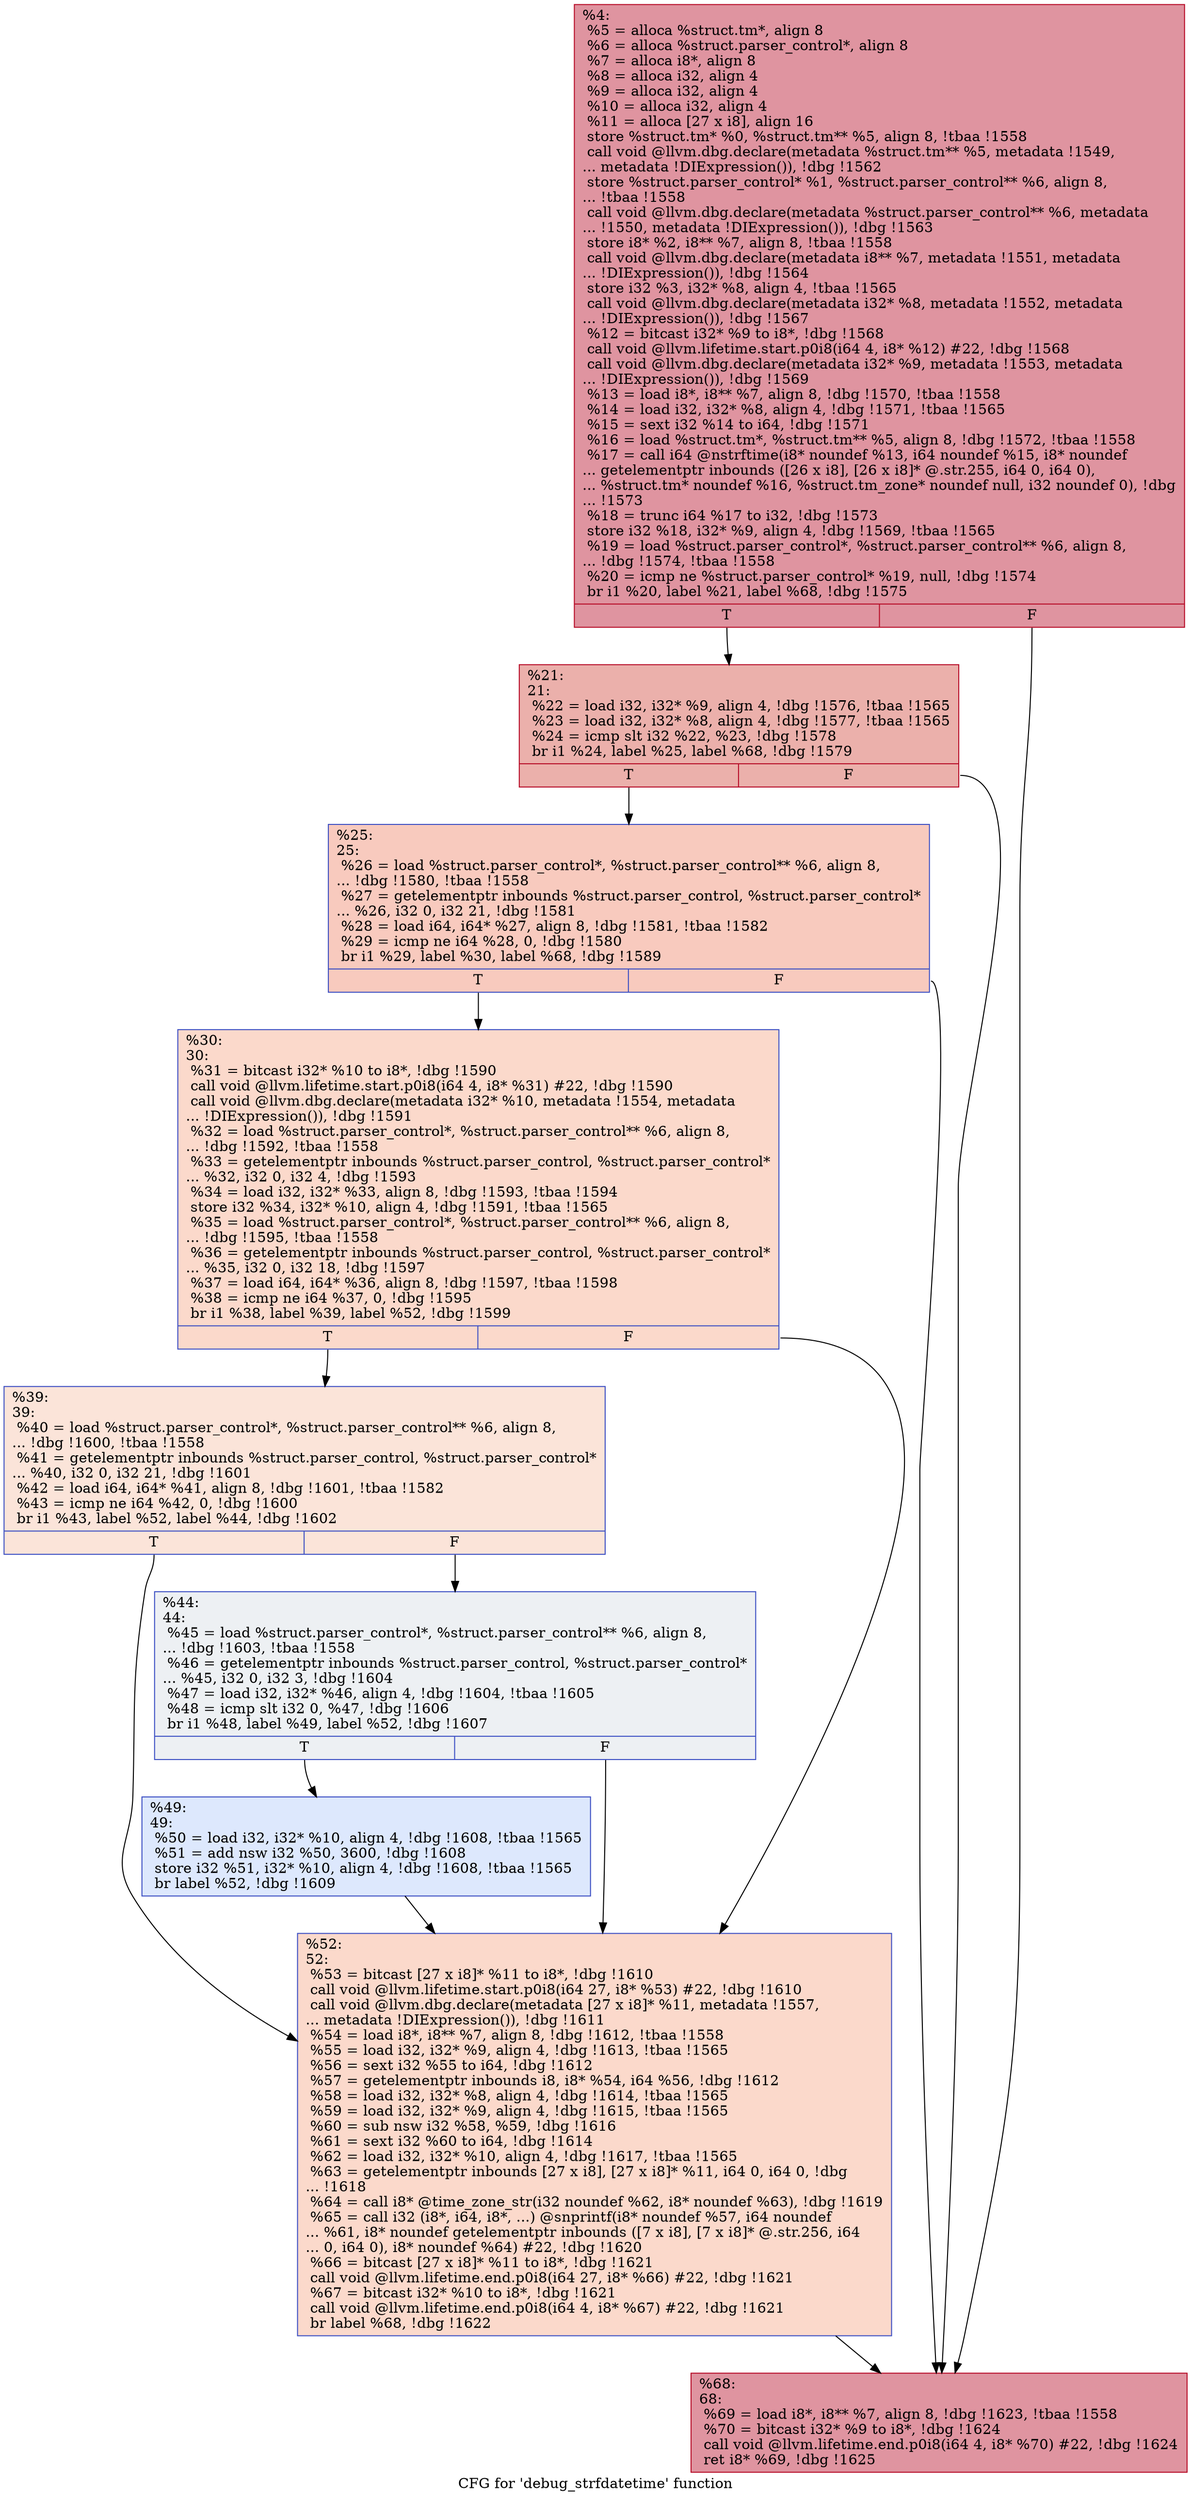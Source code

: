digraph "CFG for 'debug_strfdatetime' function" {
	label="CFG for 'debug_strfdatetime' function";

	Node0xf4f660 [shape=record,color="#b70d28ff", style=filled, fillcolor="#b70d2870",label="{%4:\l  %5 = alloca %struct.tm*, align 8\l  %6 = alloca %struct.parser_control*, align 8\l  %7 = alloca i8*, align 8\l  %8 = alloca i32, align 4\l  %9 = alloca i32, align 4\l  %10 = alloca i32, align 4\l  %11 = alloca [27 x i8], align 16\l  store %struct.tm* %0, %struct.tm** %5, align 8, !tbaa !1558\l  call void @llvm.dbg.declare(metadata %struct.tm** %5, metadata !1549,\l... metadata !DIExpression()), !dbg !1562\l  store %struct.parser_control* %1, %struct.parser_control** %6, align 8,\l... !tbaa !1558\l  call void @llvm.dbg.declare(metadata %struct.parser_control** %6, metadata\l... !1550, metadata !DIExpression()), !dbg !1563\l  store i8* %2, i8** %7, align 8, !tbaa !1558\l  call void @llvm.dbg.declare(metadata i8** %7, metadata !1551, metadata\l... !DIExpression()), !dbg !1564\l  store i32 %3, i32* %8, align 4, !tbaa !1565\l  call void @llvm.dbg.declare(metadata i32* %8, metadata !1552, metadata\l... !DIExpression()), !dbg !1567\l  %12 = bitcast i32* %9 to i8*, !dbg !1568\l  call void @llvm.lifetime.start.p0i8(i64 4, i8* %12) #22, !dbg !1568\l  call void @llvm.dbg.declare(metadata i32* %9, metadata !1553, metadata\l... !DIExpression()), !dbg !1569\l  %13 = load i8*, i8** %7, align 8, !dbg !1570, !tbaa !1558\l  %14 = load i32, i32* %8, align 4, !dbg !1571, !tbaa !1565\l  %15 = sext i32 %14 to i64, !dbg !1571\l  %16 = load %struct.tm*, %struct.tm** %5, align 8, !dbg !1572, !tbaa !1558\l  %17 = call i64 @nstrftime(i8* noundef %13, i64 noundef %15, i8* noundef\l... getelementptr inbounds ([26 x i8], [26 x i8]* @.str.255, i64 0, i64 0),\l... %struct.tm* noundef %16, %struct.tm_zone* noundef null, i32 noundef 0), !dbg\l... !1573\l  %18 = trunc i64 %17 to i32, !dbg !1573\l  store i32 %18, i32* %9, align 4, !dbg !1569, !tbaa !1565\l  %19 = load %struct.parser_control*, %struct.parser_control** %6, align 8,\l... !dbg !1574, !tbaa !1558\l  %20 = icmp ne %struct.parser_control* %19, null, !dbg !1574\l  br i1 %20, label %21, label %68, !dbg !1575\l|{<s0>T|<s1>F}}"];
	Node0xf4f660:s0 -> Node0xf4f6b0;
	Node0xf4f660:s1 -> Node0xf4f8e0;
	Node0xf4f6b0 [shape=record,color="#b70d28ff", style=filled, fillcolor="#d24b4070",label="{%21:\l21:                                               \l  %22 = load i32, i32* %9, align 4, !dbg !1576, !tbaa !1565\l  %23 = load i32, i32* %8, align 4, !dbg !1577, !tbaa !1565\l  %24 = icmp slt i32 %22, %23, !dbg !1578\l  br i1 %24, label %25, label %68, !dbg !1579\l|{<s0>T|<s1>F}}"];
	Node0xf4f6b0:s0 -> Node0xf4f700;
	Node0xf4f6b0:s1 -> Node0xf4f8e0;
	Node0xf4f700 [shape=record,color="#3d50c3ff", style=filled, fillcolor="#ef886b70",label="{%25:\l25:                                               \l  %26 = load %struct.parser_control*, %struct.parser_control** %6, align 8,\l... !dbg !1580, !tbaa !1558\l  %27 = getelementptr inbounds %struct.parser_control, %struct.parser_control*\l... %26, i32 0, i32 21, !dbg !1581\l  %28 = load i64, i64* %27, align 8, !dbg !1581, !tbaa !1582\l  %29 = icmp ne i64 %28, 0, !dbg !1580\l  br i1 %29, label %30, label %68, !dbg !1589\l|{<s0>T|<s1>F}}"];
	Node0xf4f700:s0 -> Node0xf4f750;
	Node0xf4f700:s1 -> Node0xf4f8e0;
	Node0xf4f750 [shape=record,color="#3d50c3ff", style=filled, fillcolor="#f7a88970",label="{%30:\l30:                                               \l  %31 = bitcast i32* %10 to i8*, !dbg !1590\l  call void @llvm.lifetime.start.p0i8(i64 4, i8* %31) #22, !dbg !1590\l  call void @llvm.dbg.declare(metadata i32* %10, metadata !1554, metadata\l... !DIExpression()), !dbg !1591\l  %32 = load %struct.parser_control*, %struct.parser_control** %6, align 8,\l... !dbg !1592, !tbaa !1558\l  %33 = getelementptr inbounds %struct.parser_control, %struct.parser_control*\l... %32, i32 0, i32 4, !dbg !1593\l  %34 = load i32, i32* %33, align 8, !dbg !1593, !tbaa !1594\l  store i32 %34, i32* %10, align 4, !dbg !1591, !tbaa !1565\l  %35 = load %struct.parser_control*, %struct.parser_control** %6, align 8,\l... !dbg !1595, !tbaa !1558\l  %36 = getelementptr inbounds %struct.parser_control, %struct.parser_control*\l... %35, i32 0, i32 18, !dbg !1597\l  %37 = load i64, i64* %36, align 8, !dbg !1597, !tbaa !1598\l  %38 = icmp ne i64 %37, 0, !dbg !1595\l  br i1 %38, label %39, label %52, !dbg !1599\l|{<s0>T|<s1>F}}"];
	Node0xf4f750:s0 -> Node0xf4f7a0;
	Node0xf4f750:s1 -> Node0xf4f890;
	Node0xf4f7a0 [shape=record,color="#3d50c3ff", style=filled, fillcolor="#f5c1a970",label="{%39:\l39:                                               \l  %40 = load %struct.parser_control*, %struct.parser_control** %6, align 8,\l... !dbg !1600, !tbaa !1558\l  %41 = getelementptr inbounds %struct.parser_control, %struct.parser_control*\l... %40, i32 0, i32 21, !dbg !1601\l  %42 = load i64, i64* %41, align 8, !dbg !1601, !tbaa !1582\l  %43 = icmp ne i64 %42, 0, !dbg !1600\l  br i1 %43, label %52, label %44, !dbg !1602\l|{<s0>T|<s1>F}}"];
	Node0xf4f7a0:s0 -> Node0xf4f890;
	Node0xf4f7a0:s1 -> Node0xf4f7f0;
	Node0xf4f7f0 [shape=record,color="#3d50c3ff", style=filled, fillcolor="#d6dce470",label="{%44:\l44:                                               \l  %45 = load %struct.parser_control*, %struct.parser_control** %6, align 8,\l... !dbg !1603, !tbaa !1558\l  %46 = getelementptr inbounds %struct.parser_control, %struct.parser_control*\l... %45, i32 0, i32 3, !dbg !1604\l  %47 = load i32, i32* %46, align 4, !dbg !1604, !tbaa !1605\l  %48 = icmp slt i32 0, %47, !dbg !1606\l  br i1 %48, label %49, label %52, !dbg !1607\l|{<s0>T|<s1>F}}"];
	Node0xf4f7f0:s0 -> Node0xf4f840;
	Node0xf4f7f0:s1 -> Node0xf4f890;
	Node0xf4f840 [shape=record,color="#3d50c3ff", style=filled, fillcolor="#b2ccfb70",label="{%49:\l49:                                               \l  %50 = load i32, i32* %10, align 4, !dbg !1608, !tbaa !1565\l  %51 = add nsw i32 %50, 3600, !dbg !1608\l  store i32 %51, i32* %10, align 4, !dbg !1608, !tbaa !1565\l  br label %52, !dbg !1609\l}"];
	Node0xf4f840 -> Node0xf4f890;
	Node0xf4f890 [shape=record,color="#3d50c3ff", style=filled, fillcolor="#f7a88970",label="{%52:\l52:                                               \l  %53 = bitcast [27 x i8]* %11 to i8*, !dbg !1610\l  call void @llvm.lifetime.start.p0i8(i64 27, i8* %53) #22, !dbg !1610\l  call void @llvm.dbg.declare(metadata [27 x i8]* %11, metadata !1557,\l... metadata !DIExpression()), !dbg !1611\l  %54 = load i8*, i8** %7, align 8, !dbg !1612, !tbaa !1558\l  %55 = load i32, i32* %9, align 4, !dbg !1613, !tbaa !1565\l  %56 = sext i32 %55 to i64, !dbg !1612\l  %57 = getelementptr inbounds i8, i8* %54, i64 %56, !dbg !1612\l  %58 = load i32, i32* %8, align 4, !dbg !1614, !tbaa !1565\l  %59 = load i32, i32* %9, align 4, !dbg !1615, !tbaa !1565\l  %60 = sub nsw i32 %58, %59, !dbg !1616\l  %61 = sext i32 %60 to i64, !dbg !1614\l  %62 = load i32, i32* %10, align 4, !dbg !1617, !tbaa !1565\l  %63 = getelementptr inbounds [27 x i8], [27 x i8]* %11, i64 0, i64 0, !dbg\l... !1618\l  %64 = call i8* @time_zone_str(i32 noundef %62, i8* noundef %63), !dbg !1619\l  %65 = call i32 (i8*, i64, i8*, ...) @snprintf(i8* noundef %57, i64 noundef\l... %61, i8* noundef getelementptr inbounds ([7 x i8], [7 x i8]* @.str.256, i64\l... 0, i64 0), i8* noundef %64) #22, !dbg !1620\l  %66 = bitcast [27 x i8]* %11 to i8*, !dbg !1621\l  call void @llvm.lifetime.end.p0i8(i64 27, i8* %66) #22, !dbg !1621\l  %67 = bitcast i32* %10 to i8*, !dbg !1621\l  call void @llvm.lifetime.end.p0i8(i64 4, i8* %67) #22, !dbg !1621\l  br label %68, !dbg !1622\l}"];
	Node0xf4f890 -> Node0xf4f8e0;
	Node0xf4f8e0 [shape=record,color="#b70d28ff", style=filled, fillcolor="#b70d2870",label="{%68:\l68:                                               \l  %69 = load i8*, i8** %7, align 8, !dbg !1623, !tbaa !1558\l  %70 = bitcast i32* %9 to i8*, !dbg !1624\l  call void @llvm.lifetime.end.p0i8(i64 4, i8* %70) #22, !dbg !1624\l  ret i8* %69, !dbg !1625\l}"];
}
